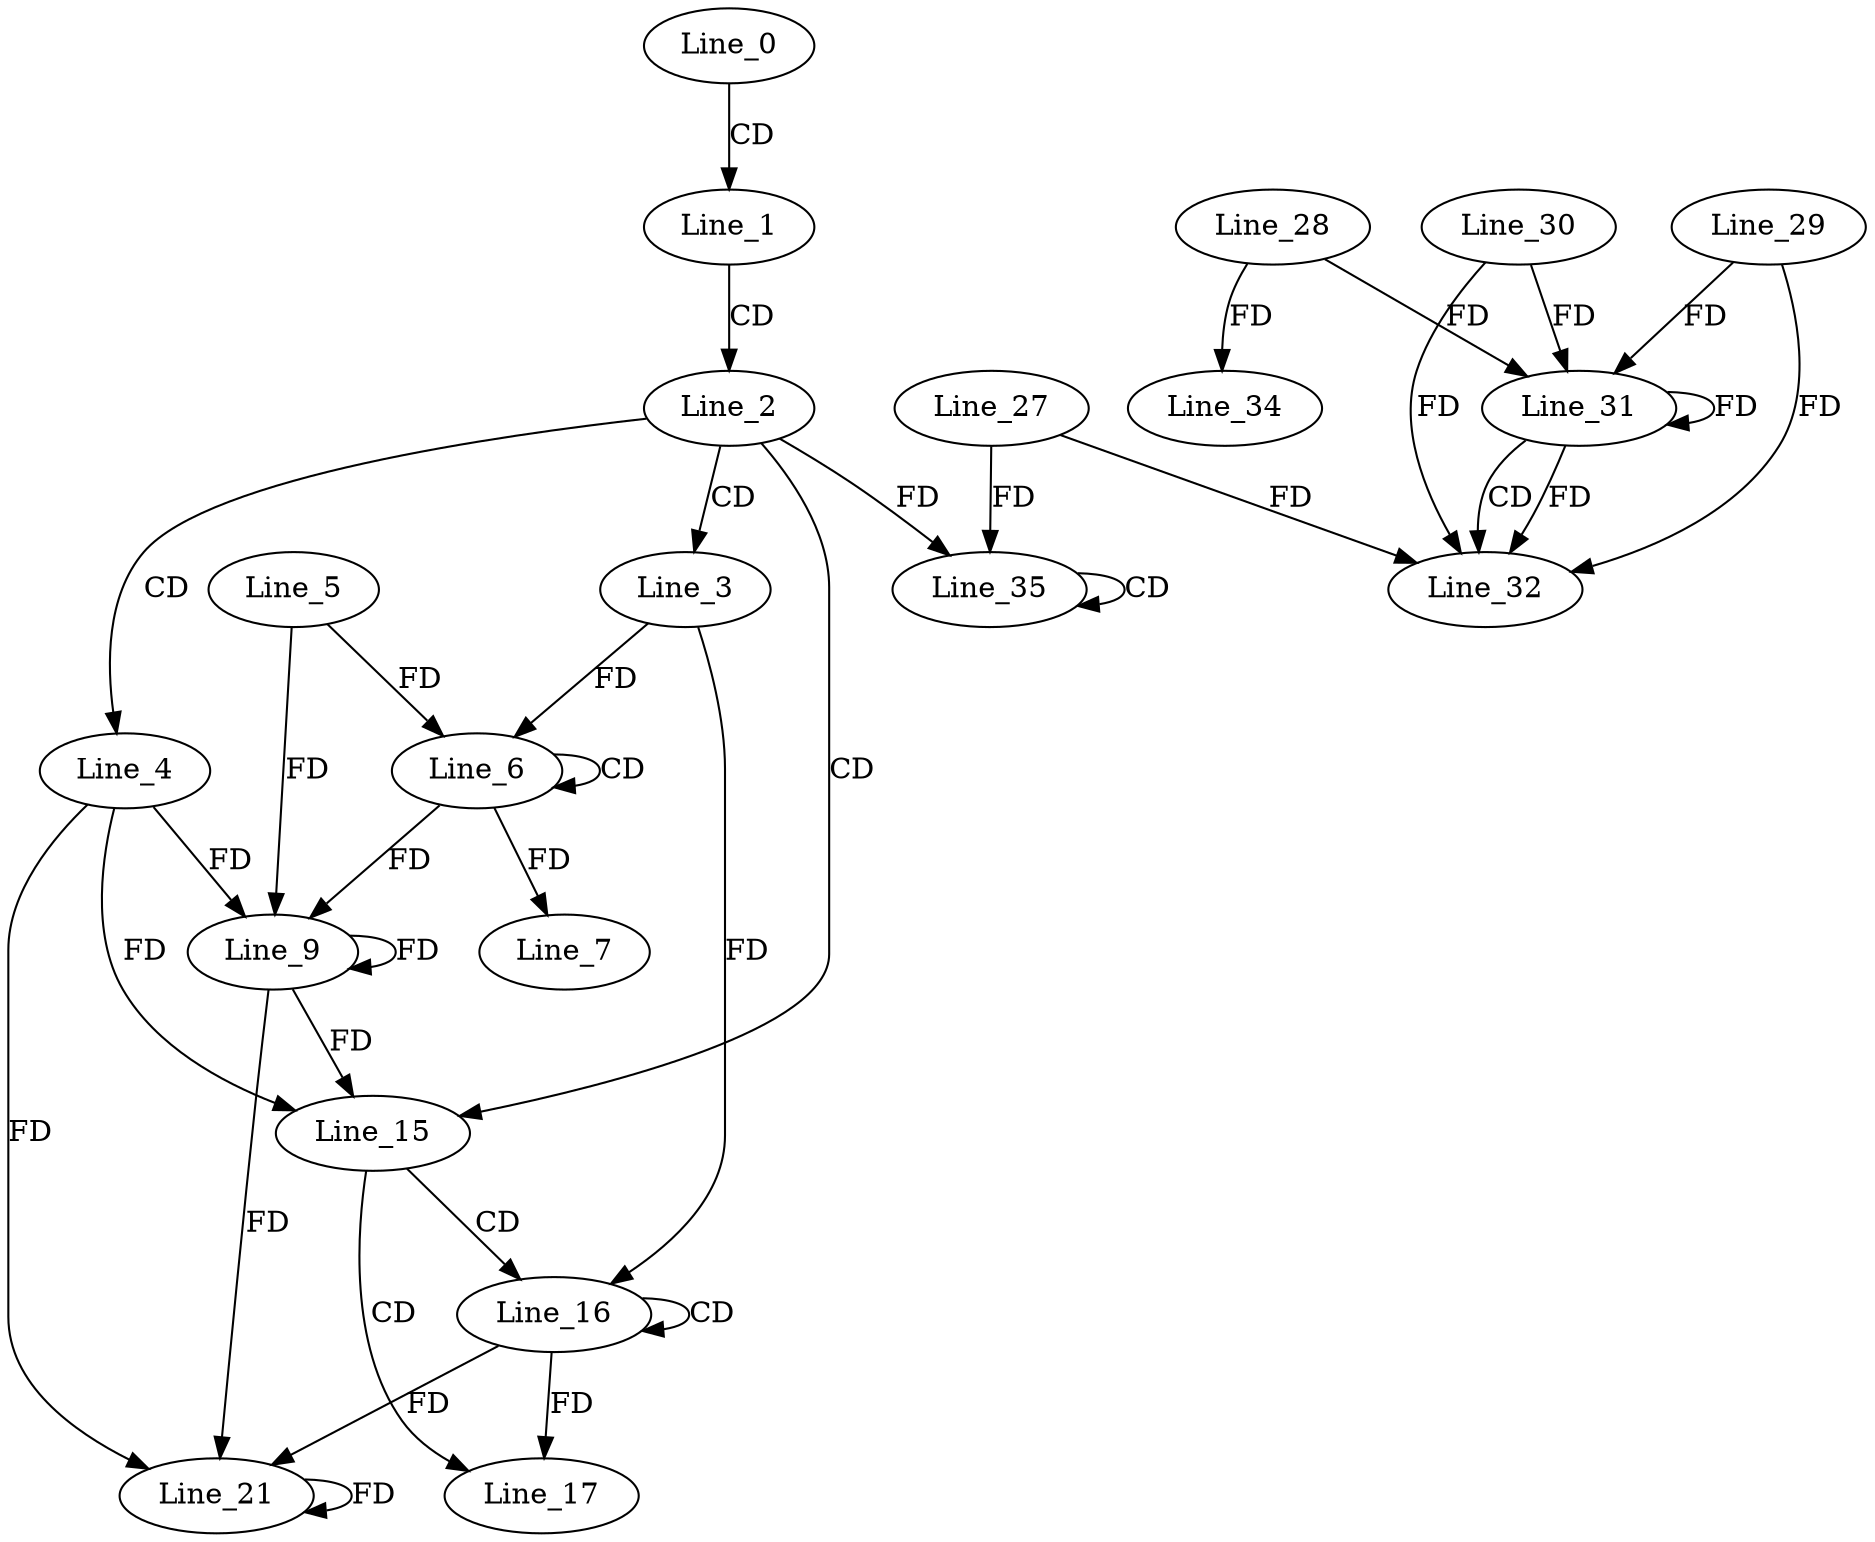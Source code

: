 digraph G {
  Line_0;
  Line_1;
  Line_2;
  Line_3;
  Line_3;
  Line_4;
  Line_6;
  Line_6;
  Line_5;
  Line_7;
  Line_9;
  Line_9;
  Line_15;
  Line_16;
  Line_16;
  Line_17;
  Line_21;
  Line_21;
  Line_31;
  Line_30;
  Line_31;
  Line_28;
  Line_29;
  Line_31;
  Line_32;
  Line_27;
  Line_34;
  Line_35;
  Line_35;
  Line_35;
  Line_35;
  Line_0 -> Line_1 [ label="CD" ];
  Line_1 -> Line_2 [ label="CD" ];
  Line_2 -> Line_3 [ label="CD" ];
  Line_2 -> Line_4 [ label="CD" ];
  Line_6 -> Line_6 [ label="CD" ];
  Line_5 -> Line_6 [ label="FD" ];
  Line_3 -> Line_6 [ label="FD" ];
  Line_6 -> Line_7 [ label="FD" ];
  Line_4 -> Line_9 [ label="FD" ];
  Line_9 -> Line_9 [ label="FD" ];
  Line_5 -> Line_9 [ label="FD" ];
  Line_6 -> Line_9 [ label="FD" ];
  Line_2 -> Line_15 [ label="CD" ];
  Line_4 -> Line_15 [ label="FD" ];
  Line_9 -> Line_15 [ label="FD" ];
  Line_15 -> Line_16 [ label="CD" ];
  Line_16 -> Line_16 [ label="CD" ];
  Line_3 -> Line_16 [ label="FD" ];
  Line_15 -> Line_17 [ label="CD" ];
  Line_16 -> Line_17 [ label="FD" ];
  Line_4 -> Line_21 [ label="FD" ];
  Line_9 -> Line_21 [ label="FD" ];
  Line_21 -> Line_21 [ label="FD" ];
  Line_16 -> Line_21 [ label="FD" ];
  Line_31 -> Line_31 [ label="FD" ];
  Line_30 -> Line_31 [ label="FD" ];
  Line_28 -> Line_31 [ label="FD" ];
  Line_29 -> Line_31 [ label="FD" ];
  Line_31 -> Line_32 [ label="CD" ];
  Line_27 -> Line_32 [ label="FD" ];
  Line_29 -> Line_32 [ label="FD" ];
  Line_31 -> Line_32 [ label="FD" ];
  Line_30 -> Line_32 [ label="FD" ];
  Line_28 -> Line_34 [ label="FD" ];
  Line_35 -> Line_35 [ label="CD" ];
  Line_2 -> Line_35 [ label="FD" ];
  Line_27 -> Line_35 [ label="FD" ];
}
